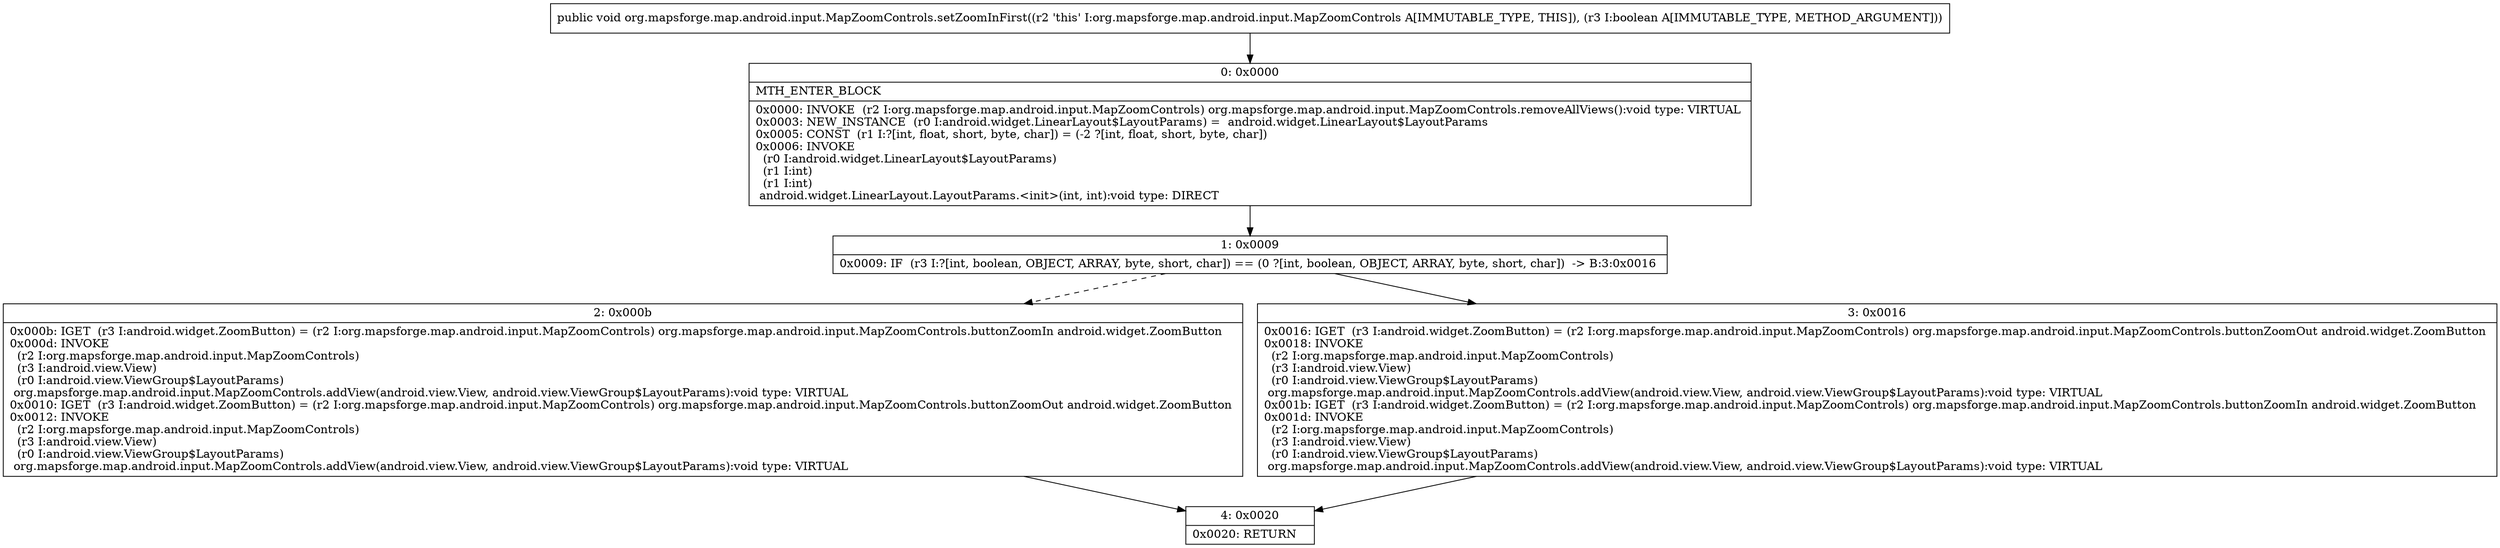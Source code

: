 digraph "CFG fororg.mapsforge.map.android.input.MapZoomControls.setZoomInFirst(Z)V" {
Node_0 [shape=record,label="{0\:\ 0x0000|MTH_ENTER_BLOCK\l|0x0000: INVOKE  (r2 I:org.mapsforge.map.android.input.MapZoomControls) org.mapsforge.map.android.input.MapZoomControls.removeAllViews():void type: VIRTUAL \l0x0003: NEW_INSTANCE  (r0 I:android.widget.LinearLayout$LayoutParams) =  android.widget.LinearLayout$LayoutParams \l0x0005: CONST  (r1 I:?[int, float, short, byte, char]) = (\-2 ?[int, float, short, byte, char]) \l0x0006: INVOKE  \l  (r0 I:android.widget.LinearLayout$LayoutParams)\l  (r1 I:int)\l  (r1 I:int)\l android.widget.LinearLayout.LayoutParams.\<init\>(int, int):void type: DIRECT \l}"];
Node_1 [shape=record,label="{1\:\ 0x0009|0x0009: IF  (r3 I:?[int, boolean, OBJECT, ARRAY, byte, short, char]) == (0 ?[int, boolean, OBJECT, ARRAY, byte, short, char])  \-\> B:3:0x0016 \l}"];
Node_2 [shape=record,label="{2\:\ 0x000b|0x000b: IGET  (r3 I:android.widget.ZoomButton) = (r2 I:org.mapsforge.map.android.input.MapZoomControls) org.mapsforge.map.android.input.MapZoomControls.buttonZoomIn android.widget.ZoomButton \l0x000d: INVOKE  \l  (r2 I:org.mapsforge.map.android.input.MapZoomControls)\l  (r3 I:android.view.View)\l  (r0 I:android.view.ViewGroup$LayoutParams)\l org.mapsforge.map.android.input.MapZoomControls.addView(android.view.View, android.view.ViewGroup$LayoutParams):void type: VIRTUAL \l0x0010: IGET  (r3 I:android.widget.ZoomButton) = (r2 I:org.mapsforge.map.android.input.MapZoomControls) org.mapsforge.map.android.input.MapZoomControls.buttonZoomOut android.widget.ZoomButton \l0x0012: INVOKE  \l  (r2 I:org.mapsforge.map.android.input.MapZoomControls)\l  (r3 I:android.view.View)\l  (r0 I:android.view.ViewGroup$LayoutParams)\l org.mapsforge.map.android.input.MapZoomControls.addView(android.view.View, android.view.ViewGroup$LayoutParams):void type: VIRTUAL \l}"];
Node_3 [shape=record,label="{3\:\ 0x0016|0x0016: IGET  (r3 I:android.widget.ZoomButton) = (r2 I:org.mapsforge.map.android.input.MapZoomControls) org.mapsforge.map.android.input.MapZoomControls.buttonZoomOut android.widget.ZoomButton \l0x0018: INVOKE  \l  (r2 I:org.mapsforge.map.android.input.MapZoomControls)\l  (r3 I:android.view.View)\l  (r0 I:android.view.ViewGroup$LayoutParams)\l org.mapsforge.map.android.input.MapZoomControls.addView(android.view.View, android.view.ViewGroup$LayoutParams):void type: VIRTUAL \l0x001b: IGET  (r3 I:android.widget.ZoomButton) = (r2 I:org.mapsforge.map.android.input.MapZoomControls) org.mapsforge.map.android.input.MapZoomControls.buttonZoomIn android.widget.ZoomButton \l0x001d: INVOKE  \l  (r2 I:org.mapsforge.map.android.input.MapZoomControls)\l  (r3 I:android.view.View)\l  (r0 I:android.view.ViewGroup$LayoutParams)\l org.mapsforge.map.android.input.MapZoomControls.addView(android.view.View, android.view.ViewGroup$LayoutParams):void type: VIRTUAL \l}"];
Node_4 [shape=record,label="{4\:\ 0x0020|0x0020: RETURN   \l}"];
MethodNode[shape=record,label="{public void org.mapsforge.map.android.input.MapZoomControls.setZoomInFirst((r2 'this' I:org.mapsforge.map.android.input.MapZoomControls A[IMMUTABLE_TYPE, THIS]), (r3 I:boolean A[IMMUTABLE_TYPE, METHOD_ARGUMENT])) }"];
MethodNode -> Node_0;
Node_0 -> Node_1;
Node_1 -> Node_2[style=dashed];
Node_1 -> Node_3;
Node_2 -> Node_4;
Node_3 -> Node_4;
}

